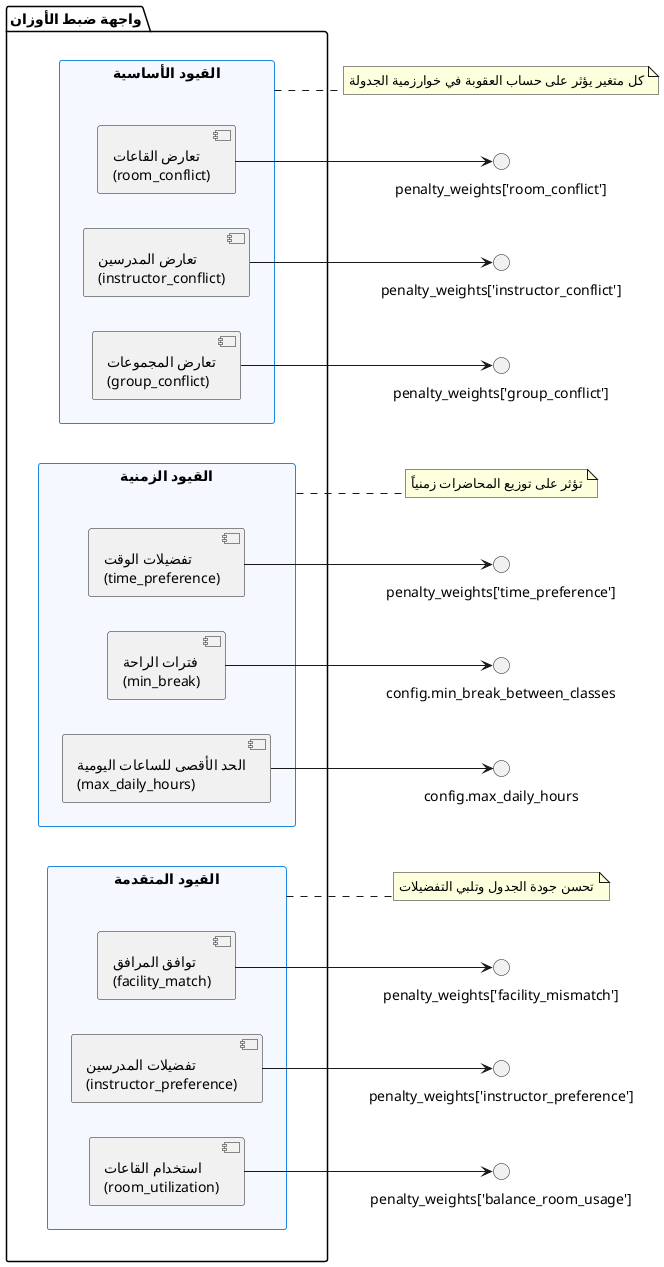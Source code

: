 @startuml weights_adjustment_diagram
left to right direction
skinparam rectangle {
  BackgroundColor #f5f9ff
  BorderColor #1e88e5
  FontName 'Segoe UI'
}
skinparam linetype ortho

package "واجهة ضبط الأوزان" {
  rectangle "القيود الأساسية" as Basic {
    [تعارض القاعات\n(room_conflict)]
    [تعارض المدرسين\n(instructor_conflict)]
    [تعارض المجموعات\n(group_conflict)]
  }
  rectangle "القيود الزمنية" as Time {
    [تفضيلات الوقت\n(time_preference)]
    [فترات الراحة\n(min_break)]
    [الحد الأقصى للساعات اليومية\n(max_daily_hours)]
  }
  rectangle "القيود المتقدمة" as Advanced {
    [توافق المرافق\n(facility_match)]
    [تفضيلات المدرسين\n(instructor_preference)]
    [استخدام القاعات\n(room_utilization)]
  }
}

' ربط كل Slider بالمفتاح البرمجي
[تعارض القاعات\n(room_conflict)] --> "penalty_weights['room_conflict']"
[تعارض المدرسين\n(instructor_conflict)] --> "penalty_weights['instructor_conflict']"
[تعارض المجموعات\n(group_conflict)] --> "penalty_weights['group_conflict']"
[تفضيلات الوقت\n(time_preference)] --> "penalty_weights['time_preference']"
[فترات الراحة\n(min_break)] --> "config.min_break_between_classes"
[الحد الأقصى للساعات اليومية\n(max_daily_hours)] --> "config.max_daily_hours"
[توافق المرافق\n(facility_match)] --> "penalty_weights['facility_mismatch']"
[تفضيلات المدرسين\n(instructor_preference)] --> "penalty_weights['instructor_preference']"
[استخدام القاعات\n(room_utilization)] --> "penalty_weights['balance_room_usage']"

' توضيح التأثير البرمجي
note right of Basic
كل متغير يؤثر على حساب العقوبة في خوارزمية الجدولة
end note
note right of Time
تؤثر على توزيع المحاضرات زمنياً
end note
note right of Advanced
تحسن جودة الجدول وتلبي التفضيلات
end note
@enduml
